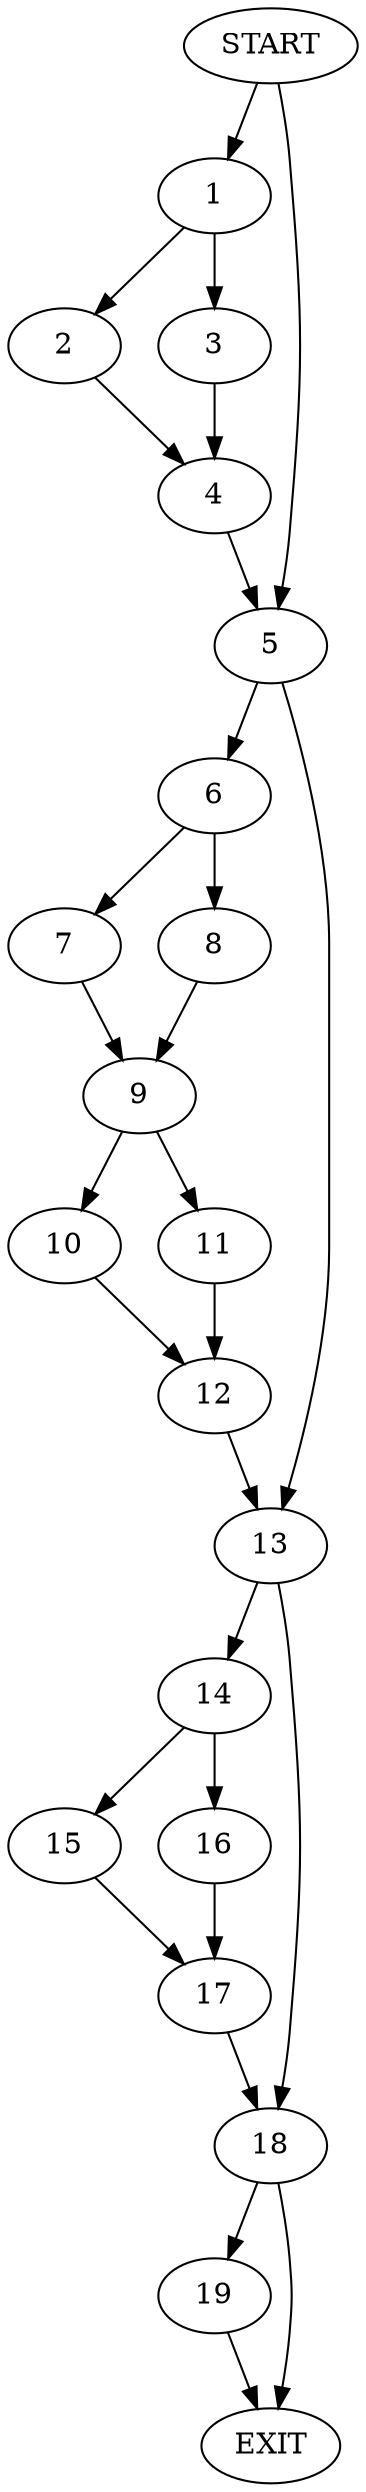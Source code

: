 digraph { 
0 [label="START"];
1;
2;
3;
4;
5;
6;
7;
8;
9;
10;
11;
12;
13;
14;
15;
16;
17;
18;
19;
20[label="EXIT"];
0 -> 1;
0 -> 5;
1 -> 2;
1 -> 3;
2 -> 4;
3 -> 4;
4 -> 5;
5 -> 6;
5 -> 13;
6 -> 7;
6 -> 8;
7 -> 9;
8 -> 9;
9 -> 11;
9 -> 10;
10 -> 12;
11 -> 12;
12 -> 13;
13 -> 14;
13 -> 18;
14 -> 15;
14 -> 16;
15 -> 17;
16 -> 17;
17 -> 18;
18 -> 19;
18 -> 20;
19 -> 20;
}